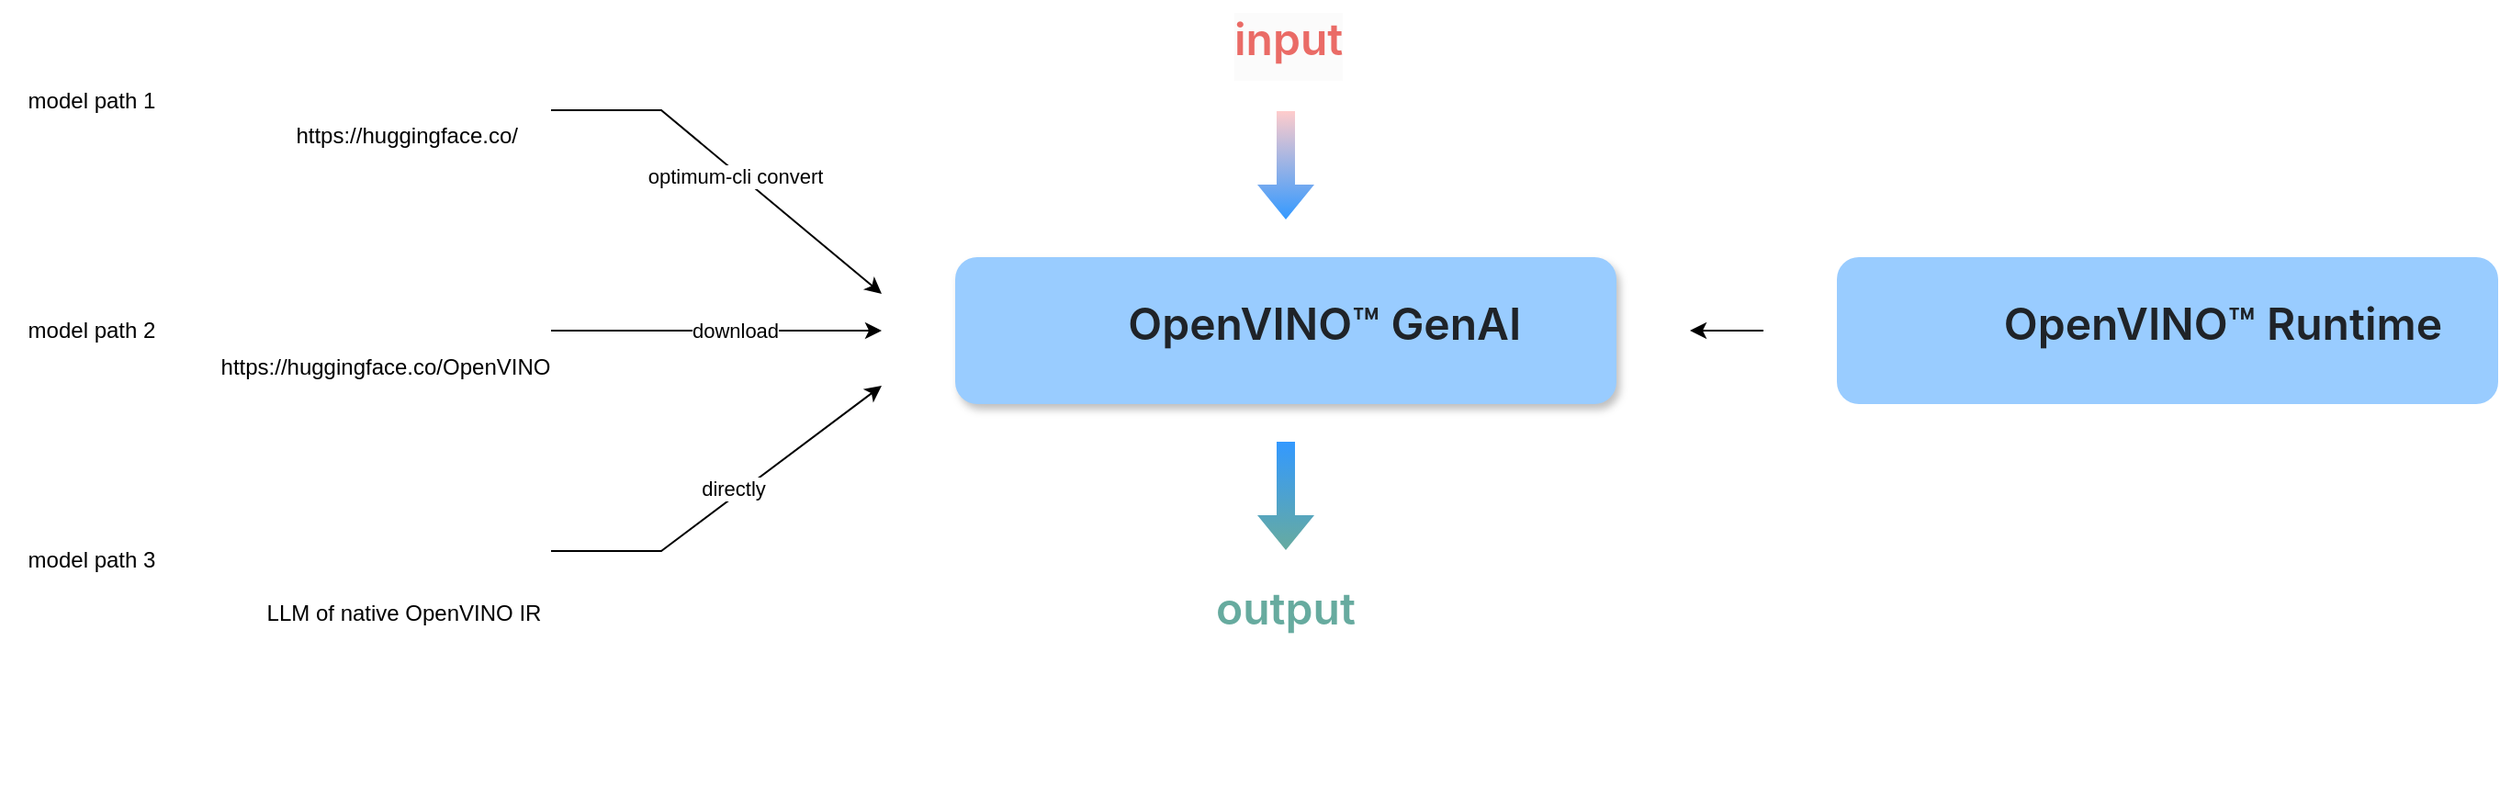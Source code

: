 <mxfile version="24.7.17">
  <diagram name="第 1 页" id="xh0DvVpU-9EQWnGM0NwQ">
    <mxGraphModel dx="1589" dy="1143" grid="1" gridSize="10" guides="1" tooltips="1" connect="1" arrows="1" fold="1" page="1" pageScale="1" pageWidth="827" pageHeight="1169" math="0" shadow="0">
      <root>
        <mxCell id="0" />
        <mxCell id="1" parent="0" />
        <mxCell id="JGenBf6Z7vixoJngJsFB-2" value="" style="shape=image;verticalLabelPosition=bottom;labelBackgroundColor=default;verticalAlign=top;aspect=fixed;imageAspect=0;image=https://cdn-avatars.huggingface.co/v1/production/uploads/1671615670447-6346651be2dcb5422bcd13dd.png;movable=0;resizable=0;rotatable=0;deletable=0;editable=0;locked=1;connectable=0;" parent="1" vertex="1">
          <mxGeometry x="220" y="240" width="40" height="40" as="geometry" />
        </mxCell>
        <mxCell id="JGenBf6Z7vixoJngJsFB-3" value="" style="shape=image;verticalLabelPosition=bottom;labelBackgroundColor=default;verticalAlign=top;aspect=fixed;imageAspect=0;image=https://huggingface.co/front/assets/huggingface_logo-noborder.svg;movable=0;resizable=0;rotatable=0;deletable=0;editable=0;locked=1;connectable=0;" parent="1" vertex="1">
          <mxGeometry x="158.41" y="240" width="43.18" height="40" as="geometry" />
        </mxCell>
        <mxCell id="JGenBf6Z7vixoJngJsFB-5" value="https://huggingface.co/" style="shape=image;verticalLabelPosition=bottom;labelBackgroundColor=default;verticalAlign=top;aspect=fixed;imageAspect=0;image=https://huggingface.co/front/assets/huggingface_logo-noborder.svg;" parent="1" vertex="1">
          <mxGeometry x="200" y="120" width="43.18" height="40" as="geometry" />
        </mxCell>
        <mxCell id="JGenBf6Z7vixoJngJsFB-6" value="&lt;h1 style=&quot;box-sizing: border-box; margin-right: 0px; margin-bottom: var(--base-size-16); margin-left: 0px; font-weight: var(--base-text-weight-semibold, 600); line-height: 1.25; padding-bottom: 0.3em; border-bottom: 1px solid var(--borderColor-muted, var(--color-border-muted)); color: rgb(31, 35, 40); font-family: -apple-system, BlinkMacSystemFont, &amp;quot;Segoe UI&amp;quot;, &amp;quot;Noto Sans&amp;quot;, Helvetica, Arial, sans-serif, &amp;quot;Apple Color Emoji&amp;quot;, &amp;quot;Segoe UI Emoji&amp;quot;; text-align: start; margin-top: 0px !important;&quot; dir=&quot;auto&quot; class=&quot;heading-element&quot; tabindex=&quot;-1&quot;&gt;&amp;nbsp; &amp;nbsp; &amp;nbsp; &amp;nbsp;OpenVINO™ GenAI&lt;/h1&gt;" style="rounded=1;whiteSpace=wrap;html=1;movable=1;resizable=1;rotatable=1;deletable=1;editable=1;locked=0;connectable=1;shadow=1;dashed=1;strokeColor=none;fillColor=#99CCFF;labelBackgroundColor=none;" parent="1" vertex="1">
          <mxGeometry x="520" y="240" width="360" height="80" as="geometry" />
        </mxCell>
        <mxCell id="JGenBf6Z7vixoJngJsFB-8" value="&lt;h1 style=&quot;box-sizing: border-box; margin-right: 0px; margin-bottom: var(--base-size-16); margin-left: 0px; font-weight: var(--base-text-weight-semibold, 600); line-height: 1.25; padding-bottom: 0.3em; border-bottom: 1px solid var(--borderColor-muted, var(--color-border-muted)); color: rgb(31, 35, 40); font-family: -apple-system, BlinkMacSystemFont, &amp;quot;Segoe UI&amp;quot;, &amp;quot;Noto Sans&amp;quot;, Helvetica, Arial, sans-serif, &amp;quot;Apple Color Emoji&amp;quot;, &amp;quot;Segoe UI Emoji&amp;quot;; text-align: start; margin-top: 0px !important;&quot; dir=&quot;auto&quot; class=&quot;heading-element&quot; tabindex=&quot;-1&quot;&gt;&amp;nbsp; &amp;nbsp; &amp;nbsp; &amp;nbsp; &amp;nbsp; OpenVINO™ Runtime&lt;/h1&gt;" style="rounded=1;whiteSpace=wrap;html=1;movable=1;resizable=1;rotatable=1;deletable=1;editable=1;locked=0;connectable=1;glass=0;fillColor=#99CCFF;labelBackgroundColor=none;strokeColor=none;" parent="1" vertex="1">
          <mxGeometry x="1000" y="240" width="360" height="80" as="geometry" />
        </mxCell>
        <mxCell id="JGenBf6Z7vixoJngJsFB-11" value="https://huggingface.co/OpenVINO" style="rounded=0;whiteSpace=wrap;html=1;strokeColor=none;" parent="1" vertex="1">
          <mxGeometry x="110" y="290" width="200" height="20" as="geometry" />
        </mxCell>
        <mxCell id="JGenBf6Z7vixoJngJsFB-19" value="LLM of native OpenVINO IR" style="shape=image;verticalLabelPosition=bottom;labelBackgroundColor=default;verticalAlign=top;aspect=fixed;imageAspect=0;image=https://cdn-avatars.huggingface.co/v1/production/uploads/1671615670447-6346651be2dcb5422bcd13dd.png;movable=1;resizable=1;rotatable=1;deletable=1;editable=1;locked=0;connectable=1;" parent="1" vertex="1">
          <mxGeometry x="200" y="380" width="40" height="40" as="geometry" />
        </mxCell>
        <mxCell id="JGenBf6Z7vixoJngJsFB-20" value="" style="endArrow=classic;html=1;rounded=0;" parent="1" edge="1">
          <mxGeometry width="50" height="50" relative="1" as="geometry">
            <mxPoint x="300" y="160" as="sourcePoint" />
            <mxPoint x="480" y="260" as="targetPoint" />
            <Array as="points">
              <mxPoint x="360" y="160" />
            </Array>
          </mxGeometry>
        </mxCell>
        <mxCell id="JGenBf6Z7vixoJngJsFB-23" value="optimum-cli convert" style="edgeLabel;html=1;align=center;verticalAlign=middle;resizable=0;points=[];" parent="JGenBf6Z7vixoJngJsFB-20" vertex="1" connectable="0">
          <mxGeometry x="0.06" y="-1" relative="1" as="geometry">
            <mxPoint x="-1" as="offset" />
          </mxGeometry>
        </mxCell>
        <mxCell id="JGenBf6Z7vixoJngJsFB-21" value="" style="endArrow=classic;html=1;rounded=0;" parent="1" edge="1">
          <mxGeometry width="50" height="50" relative="1" as="geometry">
            <mxPoint x="300" y="400" as="sourcePoint" />
            <mxPoint x="480" y="310" as="targetPoint" />
            <Array as="points">
              <mxPoint x="360" y="400" />
            </Array>
          </mxGeometry>
        </mxCell>
        <mxCell id="JGenBf6Z7vixoJngJsFB-25" value="directly" style="edgeLabel;html=1;align=center;verticalAlign=middle;resizable=0;points=[];" parent="JGenBf6Z7vixoJngJsFB-21" vertex="1" connectable="0">
          <mxGeometry x="0.063" y="4" relative="1" as="geometry">
            <mxPoint as="offset" />
          </mxGeometry>
        </mxCell>
        <mxCell id="JGenBf6Z7vixoJngJsFB-22" value="" style="endArrow=classic;html=1;rounded=0;" parent="1" edge="1">
          <mxGeometry width="50" height="50" relative="1" as="geometry">
            <mxPoint x="300" y="280" as="sourcePoint" />
            <mxPoint x="480" y="280" as="targetPoint" />
          </mxGeometry>
        </mxCell>
        <mxCell id="JGenBf6Z7vixoJngJsFB-24" value="download" style="edgeLabel;html=1;align=center;verticalAlign=middle;resizable=0;points=[];" parent="JGenBf6Z7vixoJngJsFB-22" vertex="1" connectable="0">
          <mxGeometry x="-0.078" y="1" relative="1" as="geometry">
            <mxPoint x="17" y="1" as="offset" />
          </mxGeometry>
        </mxCell>
        <mxCell id="JGenBf6Z7vixoJngJsFB-28" value="" style="endArrow=classic;html=1;rounded=0;" parent="1" edge="1">
          <mxGeometry width="50" height="50" relative="1" as="geometry">
            <mxPoint x="960" y="280" as="sourcePoint" />
            <mxPoint x="920" y="280" as="targetPoint" />
          </mxGeometry>
        </mxCell>
        <mxCell id="JGenBf6Z7vixoJngJsFB-29" value="" style="shape=flexArrow;endArrow=classic;html=1;rounded=0;fillColor=#FFCCCC;gradientColor=#3399FF;strokeColor=none;" parent="1" edge="1">
          <mxGeometry width="50" height="50" relative="1" as="geometry">
            <mxPoint x="700" y="160" as="sourcePoint" />
            <mxPoint x="700" y="220" as="targetPoint" />
          </mxGeometry>
        </mxCell>
        <mxCell id="JGenBf6Z7vixoJngJsFB-30" value="" style="shape=flexArrow;endArrow=classic;html=1;rounded=0;fillColor=#3399FF;gradientColor=#67AB9F;strokeColor=none;" parent="1" edge="1">
          <mxGeometry width="50" height="50" relative="1" as="geometry">
            <mxPoint x="700" y="340" as="sourcePoint" />
            <mxPoint x="700" y="400" as="targetPoint" />
          </mxGeometry>
        </mxCell>
        <mxCell id="JGenBf6Z7vixoJngJsFB-31" value="&lt;h1 tabindex=&quot;-1&quot; class=&quot;heading-element&quot; dir=&quot;auto&quot; style=&quot;forced-color-adjust: none; font-style: normal; font-variant-ligatures: normal; font-variant-caps: normal; letter-spacing: normal; orphans: 2; text-indent: 0px; text-transform: none; widows: 2; word-spacing: 0px; -webkit-text-stroke-width: 0px; white-space: normal; background-color: rgb(251, 251, 251); text-decoration-thickness: initial; text-decoration-style: initial; text-decoration-color: initial; box-sizing: border-box; margin-right: 0px; margin-bottom: var(--base-size-16); margin-left: 0px; font-weight: var(--base-text-weight-semibold, 600); line-height: 1.25; padding-bottom: 0.3em; border-bottom: 1px solid var(--borderColor-muted, var(--color-border-muted)); font-family: -apple-system, BlinkMacSystemFont, &amp;quot;Segoe UI&amp;quot;, &amp;quot;Noto Sans&amp;quot;, Helvetica, Arial, sans-serif, &amp;quot;Apple Color Emoji&amp;quot;, &amp;quot;Segoe UI Emoji&amp;quot;; text-align: start; margin-top: 0px !important;&quot;&gt;&lt;font color=&quot;#ea6b66&quot;&gt;input&lt;/font&gt;&lt;/h1&gt;" style="text;whiteSpace=wrap;html=1;" parent="1" vertex="1">
          <mxGeometry x="670" y="100" width="60" height="40" as="geometry" />
        </mxCell>
        <mxCell id="JGenBf6Z7vixoJngJsFB-32" value="&lt;h1 tabindex=&quot;-1&quot; class=&quot;heading-element&quot; dir=&quot;auto&quot; style=&quot;forced-color-adjust: none; font-style: normal; font-variant-ligatures: normal; font-variant-caps: normal; letter-spacing: normal; orphans: 2; text-indent: 0px; text-transform: none; widows: 2; word-spacing: 0px; -webkit-text-stroke-width: 0px; white-space: normal; text-decoration-thickness: initial; text-decoration-style: initial; text-decoration-color: initial; box-sizing: border-box; margin-right: 0px; margin-bottom: var(--base-size-16); margin-left: 0px; font-weight: var(--base-text-weight-semibold, 600); line-height: 1.25; padding-bottom: 0.3em; border-bottom: 1px solid var(--borderColor-muted, var(--color-border-muted)); font-family: -apple-system, BlinkMacSystemFont, &amp;quot;Segoe UI&amp;quot;, &amp;quot;Noto Sans&amp;quot;, Helvetica, Arial, sans-serif, &amp;quot;Apple Color Emoji&amp;quot;, &amp;quot;Segoe UI Emoji&amp;quot;; text-align: start; background-color: rgb(255, 255, 255); margin-top: 0px !important;&quot;&gt;&lt;font color=&quot;#67ab9f&quot;&gt;output&lt;/font&gt;&lt;/h1&gt;" style="text;whiteSpace=wrap;html=1;" parent="1" vertex="1">
          <mxGeometry x="660" y="410" width="80" height="40" as="geometry" />
        </mxCell>
        <mxCell id="JGenBf6Z7vixoJngJsFB-33" value="model path 1" style="text;html=1;align=center;verticalAlign=middle;whiteSpace=wrap;rounded=0;" parent="1" vertex="1">
          <mxGeometry y="140" width="100" height="30" as="geometry" />
        </mxCell>
        <mxCell id="JGenBf6Z7vixoJngJsFB-36" value="model path 2" style="text;html=1;align=center;verticalAlign=middle;whiteSpace=wrap;rounded=0;" parent="1" vertex="1">
          <mxGeometry y="265" width="100" height="30" as="geometry" />
        </mxCell>
        <mxCell id="JGenBf6Z7vixoJngJsFB-37" value="model path 3" style="text;html=1;align=center;verticalAlign=middle;whiteSpace=wrap;rounded=0;" parent="1" vertex="1">
          <mxGeometry y="390" width="100" height="30" as="geometry" />
        </mxCell>
        <mxCell id="JGenBf6Z7vixoJngJsFB-7" value="" style="shape=image;verticalLabelPosition=bottom;labelBackgroundColor=default;verticalAlign=top;aspect=fixed;imageAspect=0;image=https://cdn-avatars.huggingface.co/v1/production/uploads/1671615670447-6346651be2dcb5422bcd13dd.png;movable=1;resizable=1;rotatable=1;deletable=1;editable=1;locked=0;connectable=1;" parent="1" vertex="1">
          <mxGeometry x="560" y="260" width="40" height="40" as="geometry" />
        </mxCell>
        <mxCell id="JGenBf6Z7vixoJngJsFB-15" value="" style="shape=image;verticalLabelPosition=bottom;labelBackgroundColor=default;verticalAlign=top;aspect=fixed;imageAspect=0;image=https://cdn-avatars.huggingface.co/v1/production/uploads/1671615670447-6346651be2dcb5422bcd13dd.png;movable=1;resizable=1;rotatable=1;deletable=1;editable=1;locked=0;connectable=1;" parent="1" vertex="1">
          <mxGeometry x="1040" y="260" width="40" height="40" as="geometry" />
        </mxCell>
        <mxCell id="1-fovvJTkSJLjQkeTMyc-1" value="" style="shape=image;verticalLabelPosition=bottom;labelBackgroundColor=default;verticalAlign=top;aspect=fixed;imageAspect=0;image=https://cdn-avatars.huggingface.co/v1/production/uploads/1671615670447-6346651be2dcb5422bcd13dd.png;movable=1;resizable=1;rotatable=1;deletable=1;editable=1;locked=0;connectable=1;" vertex="1" parent="1">
          <mxGeometry x="570" y="500" width="40" height="40" as="geometry" />
        </mxCell>
      </root>
    </mxGraphModel>
  </diagram>
</mxfile>
